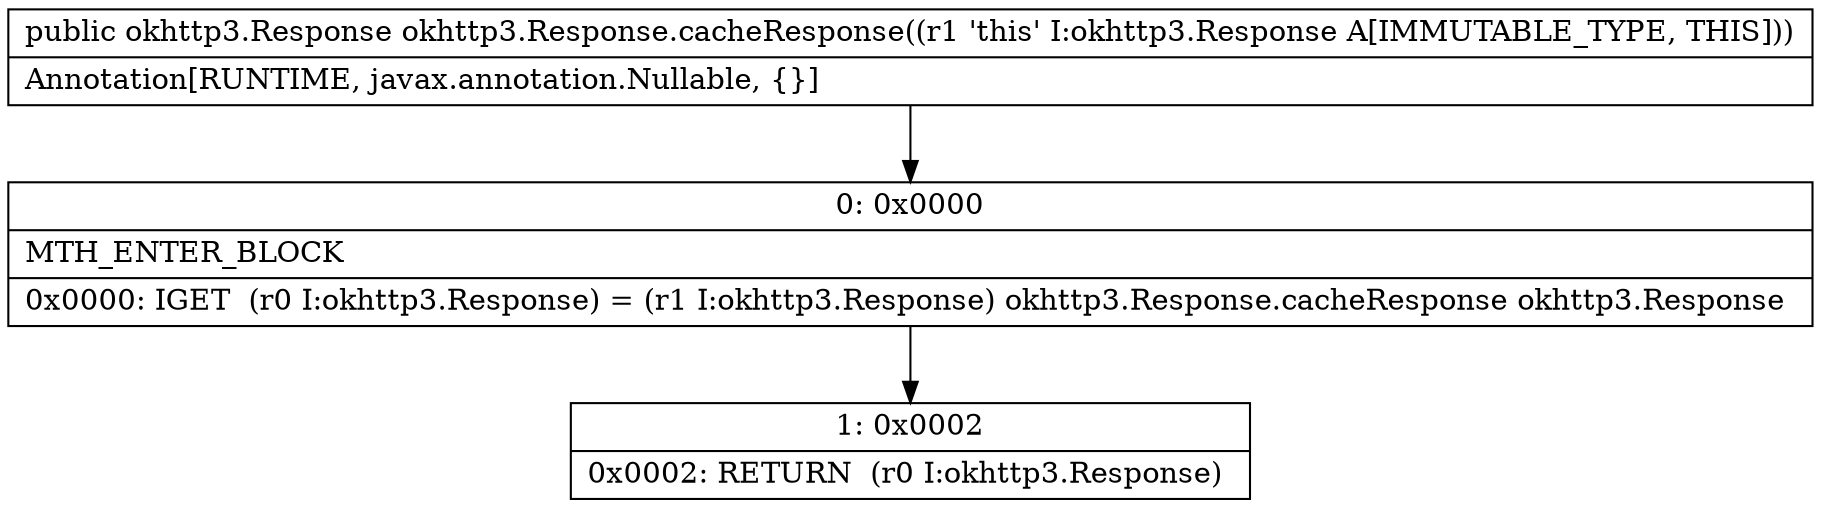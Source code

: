 digraph "CFG forokhttp3.Response.cacheResponse()Lokhttp3\/Response;" {
Node_0 [shape=record,label="{0\:\ 0x0000|MTH_ENTER_BLOCK\l|0x0000: IGET  (r0 I:okhttp3.Response) = (r1 I:okhttp3.Response) okhttp3.Response.cacheResponse okhttp3.Response \l}"];
Node_1 [shape=record,label="{1\:\ 0x0002|0x0002: RETURN  (r0 I:okhttp3.Response) \l}"];
MethodNode[shape=record,label="{public okhttp3.Response okhttp3.Response.cacheResponse((r1 'this' I:okhttp3.Response A[IMMUTABLE_TYPE, THIS]))  | Annotation[RUNTIME, javax.annotation.Nullable, \{\}]\l}"];
MethodNode -> Node_0;
Node_0 -> Node_1;
}

